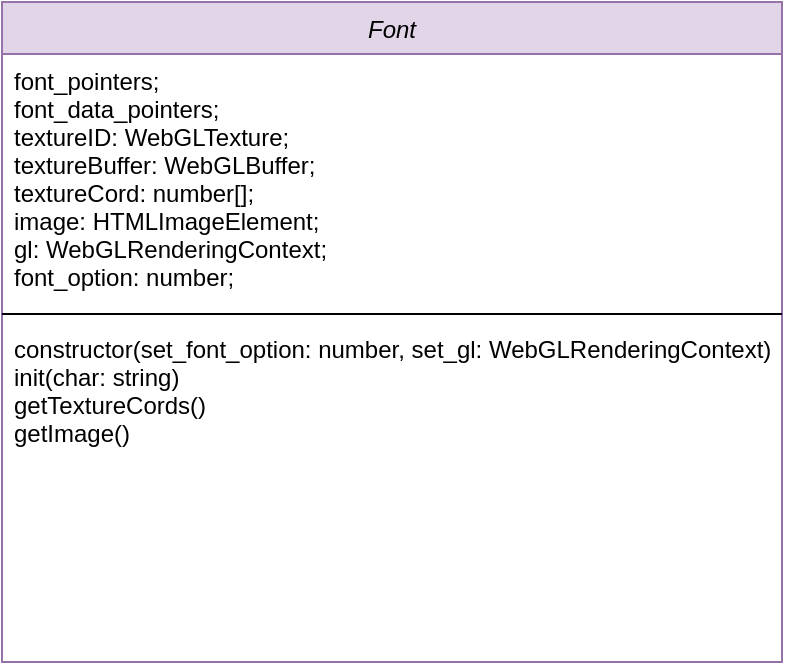 <mxfile version="21.1.5" type="device">
  <diagram name="Page-1" id="ZCh4eOpNN5HlndO_Ab4H">
    <mxGraphModel dx="683" dy="372" grid="1" gridSize="10" guides="1" tooltips="1" connect="1" arrows="1" fold="1" page="1" pageScale="1" pageWidth="827" pageHeight="1169" math="0" shadow="0">
      <root>
        <mxCell id="0" />
        <mxCell id="1" parent="0" />
        <mxCell id="tP46osO5o7aPi-4pix70-1" value="Font" style="swimlane;fontStyle=2;align=center;verticalAlign=top;childLayout=stackLayout;horizontal=1;startSize=26;horizontalStack=0;resizeParent=1;resizeLast=0;collapsible=1;marginBottom=0;rounded=0;shadow=0;strokeWidth=1;fillColor=#e1d5e7;strokeColor=#9673a6;" vertex="1" parent="1">
          <mxGeometry x="90" y="40" width="390" height="330" as="geometry">
            <mxRectangle x="230" y="140" width="160" height="26" as="alternateBounds" />
          </mxGeometry>
        </mxCell>
        <mxCell id="tP46osO5o7aPi-4pix70-3" value="    font_pointers;&#xa;    font_data_pointers;&#xa;    textureID: WebGLTexture;&#xa;    textureBuffer: WebGLBuffer;&#xa;    textureCord: number[];&#xa;    image: HTMLImageElement;&#xa;              gl: WebGLRenderingContext;&#xa;font_option: number;&#xa;        &#xa;        &#xa;          " style="text;align=left;verticalAlign=top;spacingLeft=4;spacingRight=4;overflow=hidden;rotatable=0;points=[[0,0.5],[1,0.5]];portConstraint=eastwest;" vertex="1" parent="tP46osO5o7aPi-4pix70-1">
          <mxGeometry y="26" width="390" height="126" as="geometry" />
        </mxCell>
        <mxCell id="tP46osO5o7aPi-4pix70-8" value="" style="line;html=1;strokeWidth=1;align=left;verticalAlign=middle;spacingTop=-1;spacingLeft=3;spacingRight=3;rotatable=1;labelPosition=right;points=[];portConstraint=eastwest;movable=1;resizable=1;deletable=1;editable=1;connectable=1;" vertex="1" parent="tP46osO5o7aPi-4pix70-1">
          <mxGeometry y="152" width="390" height="8" as="geometry" />
        </mxCell>
        <mxCell id="tP46osO5o7aPi-4pix70-9" value="constructor(set_font_option: number, set_gl: WebGLRenderingContext)&#xa;init(char: string)&#xa;getTextureCords()&#xa;getImage()" style="text;align=left;verticalAlign=top;spacingLeft=4;spacingRight=4;overflow=hidden;rotatable=0;points=[[0,0.5],[1,0.5]];portConstraint=eastwest;rounded=0;shadow=0;html=0;" vertex="1" parent="tP46osO5o7aPi-4pix70-1">
          <mxGeometry y="160" width="390" height="170" as="geometry" />
        </mxCell>
      </root>
    </mxGraphModel>
  </diagram>
</mxfile>
